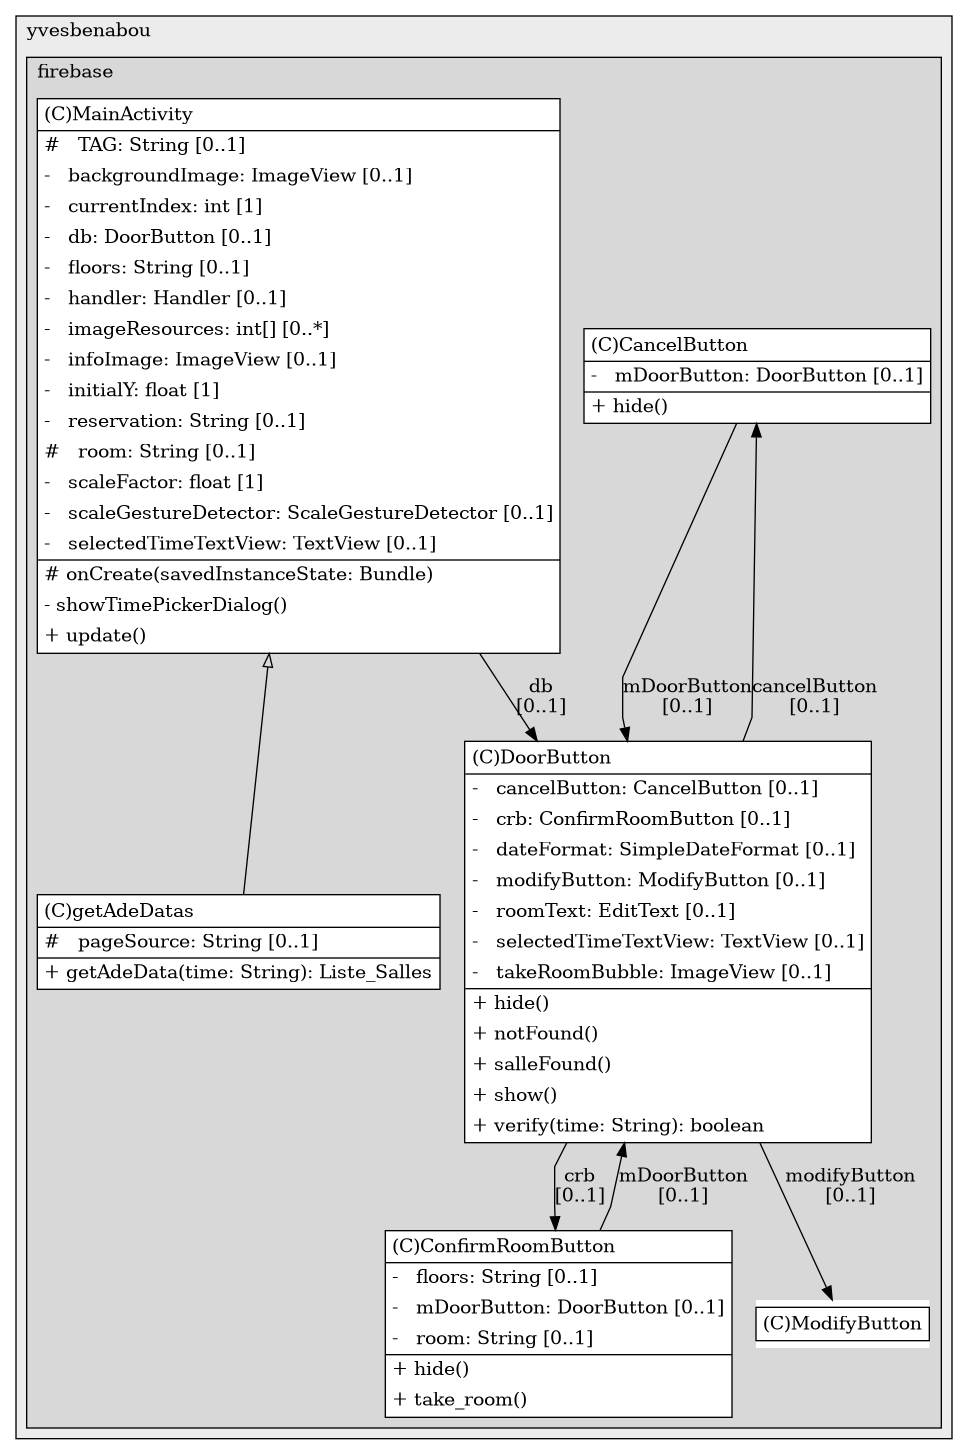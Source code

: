 @startuml

/' diagram meta data start
config=StructureConfiguration;
{
  "projectClassification": {
    "searchMode": "OpenProject", // OpenProject, AllProjects
    "includedProjects": "",
    "pathEndKeywords": "*.impl",
    "isClientPath": "",
    "isClientName": "",
    "isTestPath": "",
    "isTestName": "",
    "isMappingPath": "",
    "isMappingName": "",
    "isDataAccessPath": "",
    "isDataAccessName": "",
    "isDataStructurePath": "",
    "isDataStructureName": "",
    "isInterfaceStructuresPath": "",
    "isInterfaceStructuresName": "",
    "isEntryPointPath": "",
    "isEntryPointName": "",
    "treatFinalFieldsAsMandatory": false
  },
  "graphRestriction": {
    "classPackageExcludeFilter": "",
    "classPackageIncludeFilter": "",
    "classNameExcludeFilter": "",
    "classNameIncludeFilter": "",
    "methodNameExcludeFilter": "",
    "methodNameIncludeFilter": "",
    "removeByInheritance": "", // inheritance/annotation based filtering is done in a second step
    "removeByAnnotation": "",
    "removeByClassPackage": "", // cleanup the graph after inheritance/annotation based filtering is done
    "removeByClassName": "",
    "cutMappings": false,
    "cutEnum": true,
    "cutTests": true,
    "cutClient": true,
    "cutDataAccess": false,
    "cutInterfaceStructures": false,
    "cutDataStructures": false,
    "cutGetterAndSetter": true,
    "cutConstructors": true
  },
  "graphTraversal": {
    "forwardDepth": 6,
    "backwardDepth": 6,
    "classPackageExcludeFilter": "",
    "classPackageIncludeFilter": "",
    "classNameExcludeFilter": "",
    "classNameIncludeFilter": "",
    "methodNameExcludeFilter": "",
    "methodNameIncludeFilter": "",
    "hideMappings": false,
    "hideDataStructures": false,
    "hidePrivateMethods": true,
    "hideInterfaceCalls": true, // indirection: implementation -> interface (is hidden) -> implementation
    "onlyShowApplicationEntryPoints": false, // root node is included
    "useMethodCallsForStructureDiagram": "ForwardOnly" // ForwardOnly, BothDirections, No
  },
  "details": {
    "aggregation": "GroupByClass", // ByClass, GroupByClass, None
    "showClassGenericTypes": true,
    "showMethods": true,
    "showMethodParameterNames": true,
    "showMethodParameterTypes": true,
    "showMethodReturnType": true,
    "showPackageLevels": 2,
    "showDetailedClassStructure": true
  },
  "rootClass": "github.yvesbenabou.firebase.MainActivity",
  "extensionCallbackMethod": "" // qualified.class.name#methodName - signature: public static String method(String)
}
diagram meta data end '/



digraph g {
    rankdir="TB"
    splines=polyline
    

'nodes 
subgraph cluster_366045671 { 
   	label=yvesbenabou
	labeljust=l
	fillcolor="#ececec"
	style=filled
   
   subgraph cluster_172904914 { 
   	label=firebase
	labeljust=l
	fillcolor="#d8d8d8"
	style=filled
   
   CancelButton1185936551[
	label=<<TABLE BORDER="1" CELLBORDER="0" CELLPADDING="4" CELLSPACING="0">
<TR><TD ALIGN="LEFT" >(C)CancelButton</TD></TR>
<HR/>
<TR><TD ALIGN="LEFT" >-   mDoorButton: DoorButton [0..1]</TD></TR>
<HR/>
<TR><TD ALIGN="LEFT" >+ hide()</TD></TR>
</TABLE>>
	style=filled
	margin=0
	shape=plaintext
	fillcolor="#FFFFFF"
];

ConfirmRoomButton1185936551[
	label=<<TABLE BORDER="1" CELLBORDER="0" CELLPADDING="4" CELLSPACING="0">
<TR><TD ALIGN="LEFT" >(C)ConfirmRoomButton</TD></TR>
<HR/>
<TR><TD ALIGN="LEFT" >-   floors: String [0..1]</TD></TR>
<TR><TD ALIGN="LEFT" >-   mDoorButton: DoorButton [0..1]</TD></TR>
<TR><TD ALIGN="LEFT" >-   room: String [0..1]</TD></TR>
<HR/>
<TR><TD ALIGN="LEFT" >+ hide()</TD></TR>
<TR><TD ALIGN="LEFT" >+ take_room()</TD></TR>
</TABLE>>
	style=filled
	margin=0
	shape=plaintext
	fillcolor="#FFFFFF"
];

DoorButton1185936551[
	label=<<TABLE BORDER="1" CELLBORDER="0" CELLPADDING="4" CELLSPACING="0">
<TR><TD ALIGN="LEFT" >(C)DoorButton</TD></TR>
<HR/>
<TR><TD ALIGN="LEFT" >-   cancelButton: CancelButton [0..1]</TD></TR>
<TR><TD ALIGN="LEFT" >-   crb: ConfirmRoomButton [0..1]</TD></TR>
<TR><TD ALIGN="LEFT" >-   dateFormat: SimpleDateFormat [0..1]</TD></TR>
<TR><TD ALIGN="LEFT" >-   modifyButton: ModifyButton [0..1]</TD></TR>
<TR><TD ALIGN="LEFT" >-   roomText: EditText [0..1]</TD></TR>
<TR><TD ALIGN="LEFT" >-   selectedTimeTextView: TextView [0..1]</TD></TR>
<TR><TD ALIGN="LEFT" >-   takeRoomBubble: ImageView [0..1]</TD></TR>
<HR/>
<TR><TD ALIGN="LEFT" >+ hide()</TD></TR>
<TR><TD ALIGN="LEFT" >+ notFound()</TD></TR>
<TR><TD ALIGN="LEFT" >+ salleFound()</TD></TR>
<TR><TD ALIGN="LEFT" >+ show()</TD></TR>
<TR><TD ALIGN="LEFT" >+ verify(time: String): boolean</TD></TR>
</TABLE>>
	style=filled
	margin=0
	shape=plaintext
	fillcolor="#FFFFFF"
];

MainActivity1185936551[
	label=<<TABLE BORDER="1" CELLBORDER="0" CELLPADDING="4" CELLSPACING="0">
<TR><TD ALIGN="LEFT" >(C)MainActivity</TD></TR>
<HR/>
<TR><TD ALIGN="LEFT" >#   TAG: String [0..1]</TD></TR>
<TR><TD ALIGN="LEFT" >-   backgroundImage: ImageView [0..1]</TD></TR>
<TR><TD ALIGN="LEFT" >-   currentIndex: int [1]</TD></TR>
<TR><TD ALIGN="LEFT" >-   db: DoorButton [0..1]</TD></TR>
<TR><TD ALIGN="LEFT" >-   floors: String [0..1]</TD></TR>
<TR><TD ALIGN="LEFT" >-   handler: Handler [0..1]</TD></TR>
<TR><TD ALIGN="LEFT" >-   imageResources: int[] [0..*]</TD></TR>
<TR><TD ALIGN="LEFT" >-   infoImage: ImageView [0..1]</TD></TR>
<TR><TD ALIGN="LEFT" >-   initialY: float [1]</TD></TR>
<TR><TD ALIGN="LEFT" >-   reservation: String [0..1]</TD></TR>
<TR><TD ALIGN="LEFT" >#   room: String [0..1]</TD></TR>
<TR><TD ALIGN="LEFT" >-   scaleFactor: float [1]</TD></TR>
<TR><TD ALIGN="LEFT" >-   scaleGestureDetector: ScaleGestureDetector [0..1]</TD></TR>
<TR><TD ALIGN="LEFT" >-   selectedTimeTextView: TextView [0..1]</TD></TR>
<HR/>
<TR><TD ALIGN="LEFT" ># onCreate(savedInstanceState: Bundle)</TD></TR>
<TR><TD ALIGN="LEFT" >- showTimePickerDialog()</TD></TR>
<TR><TD ALIGN="LEFT" >+ update()</TD></TR>
</TABLE>>
	style=filled
	margin=0
	shape=plaintext
	fillcolor="#FFFFFF"
];

ModifyButton1185936551[
	label=<<TABLE BORDER="1" CELLBORDER="0" CELLPADDING="4" CELLSPACING="0">
<TR><TD ALIGN="LEFT" >(C)ModifyButton</TD></TR>
</TABLE>>
	style=filled
	margin=0
	shape=plaintext
	fillcolor="#FFFFFF"
];

getAdeDatas1185936551[
	label=<<TABLE BORDER="1" CELLBORDER="0" CELLPADDING="4" CELLSPACING="0">
<TR><TD ALIGN="LEFT" >(C)getAdeDatas</TD></TR>
<HR/>
<TR><TD ALIGN="LEFT" >#   pageSource: String [0..1]</TD></TR>
<HR/>
<TR><TD ALIGN="LEFT" >+ getAdeData(time: String): Liste_Salles</TD></TR>
</TABLE>>
	style=filled
	margin=0
	shape=plaintext
	fillcolor="#FFFFFF"
];
} 
} 

'edges    
CancelButton1185936551 -> DoorButton1185936551[label="mDoorButton
[0..1]"];
ConfirmRoomButton1185936551 -> DoorButton1185936551[label="mDoorButton
[0..1]"];
DoorButton1185936551 -> CancelButton1185936551[label="cancelButton
[0..1]"];
DoorButton1185936551 -> ConfirmRoomButton1185936551[label="crb
[0..1]"];
DoorButton1185936551 -> ModifyButton1185936551[label="modifyButton
[0..1]"];
MainActivity1185936551 -> DoorButton1185936551[label="db
[0..1]"];
MainActivity1185936551 -> getAdeDatas1185936551[arrowhead=none, arrowtail=empty, dir=both];
    
}
@enduml